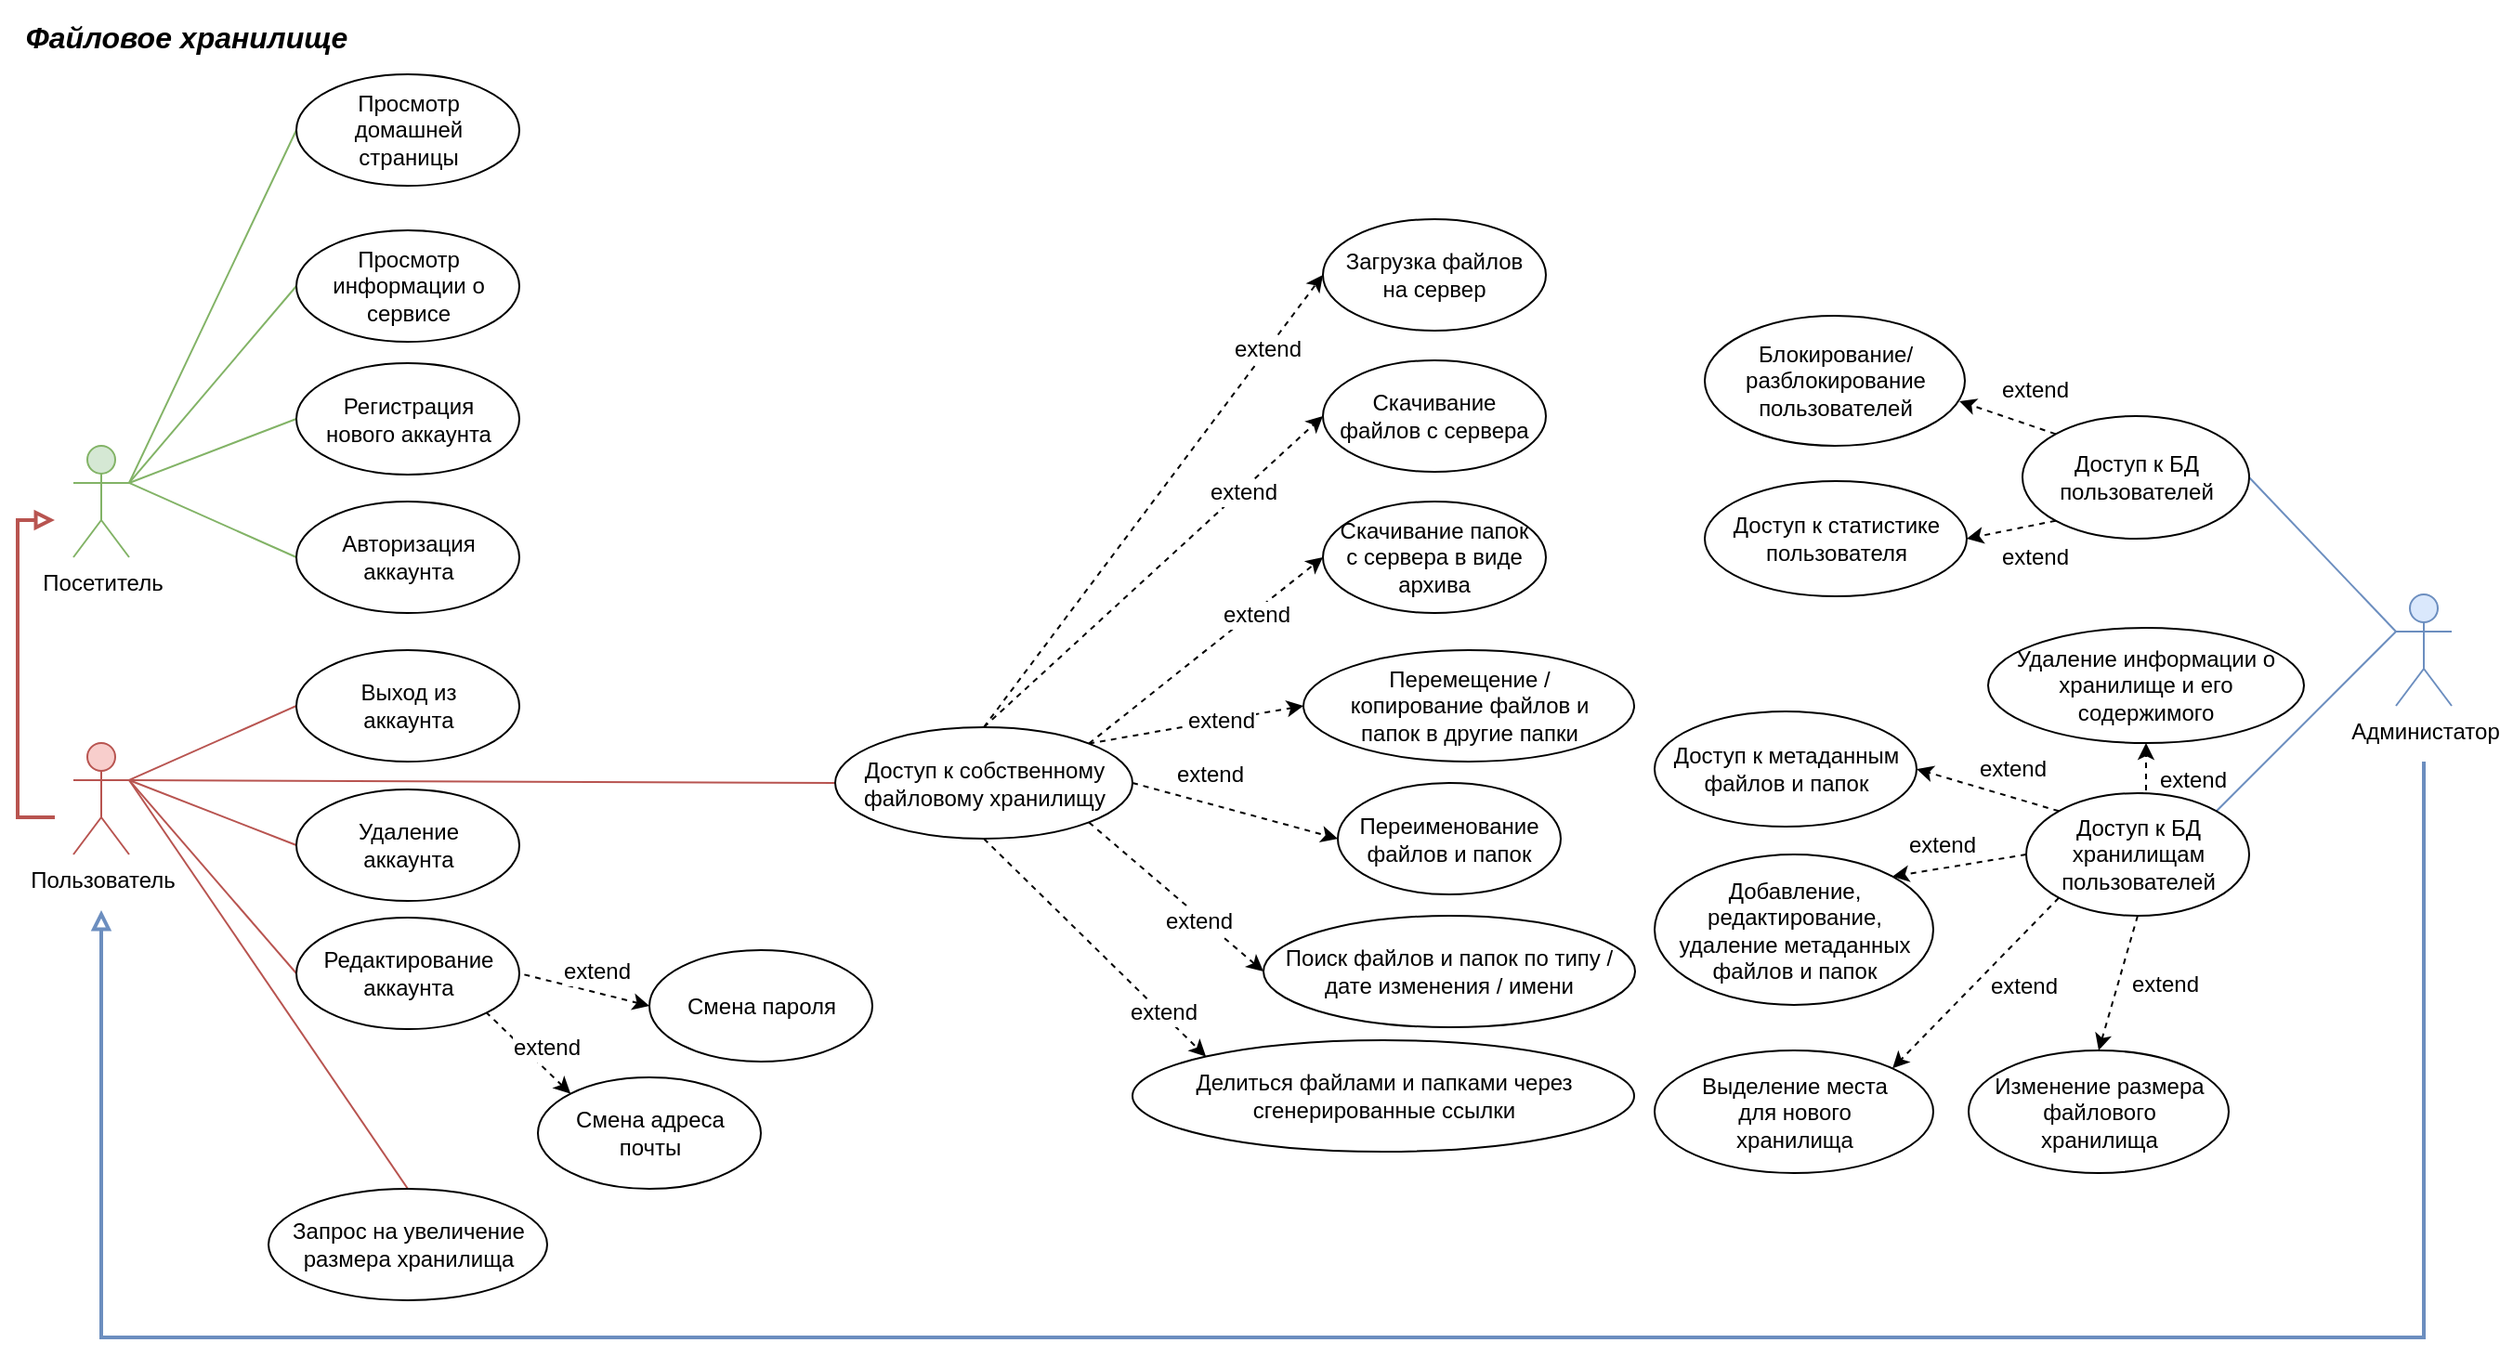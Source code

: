 <mxfile version="12.3.2" type="device" pages="1"><diagram id="4xlYTchqRRLOs6JMnkiu" name="Page-1"><mxGraphModel dx="1314" dy="677" grid="1" gridSize="10" guides="1" tooltips="1" connect="1" arrows="1" fold="1" page="1" pageScale="1" pageWidth="1654" pageHeight="1169" math="0" shadow="0"><root><mxCell id="0"/><mxCell id="1" parent="0"/><mxCell id="wbHSO7lvTfZi_Hrr11_1-153" style="edgeStyle=none;rounded=0;orthogonalLoop=1;jettySize=auto;html=1;exitX=1;exitY=0.333;exitDx=0;exitDy=0;exitPerimeter=0;entryX=0;entryY=0.5;entryDx=0;entryDy=0;startArrow=none;startFill=0;endArrow=none;endFill=0;strokeWidth=1;fontSize=12;fontColor=#000000;fillColor=#d5e8d4;strokeColor=#82b366;" parent="1" source="wbHSO7lvTfZi_Hrr11_1-25" target="wbHSO7lvTfZi_Hrr11_1-129" edge="1"><mxGeometry relative="1" as="geometry"/></mxCell><mxCell id="wbHSO7lvTfZi_Hrr11_1-154" style="edgeStyle=none;rounded=0;orthogonalLoop=1;jettySize=auto;html=1;exitX=1;exitY=0.333;exitDx=0;exitDy=0;exitPerimeter=0;entryX=0;entryY=0.5;entryDx=0;entryDy=0;startArrow=none;startFill=0;endArrow=none;endFill=0;strokeWidth=1;fontSize=12;fontColor=#000000;fillColor=#d5e8d4;strokeColor=#82b366;" parent="1" source="wbHSO7lvTfZi_Hrr11_1-25" target="wbHSO7lvTfZi_Hrr11_1-92" edge="1"><mxGeometry relative="1" as="geometry"/></mxCell><mxCell id="wbHSO7lvTfZi_Hrr11_1-155" style="edgeStyle=none;rounded=0;orthogonalLoop=1;jettySize=auto;html=1;exitX=1;exitY=0.333;exitDx=0;exitDy=0;exitPerimeter=0;entryX=0;entryY=0.5;entryDx=0;entryDy=0;startArrow=none;startFill=0;endArrow=none;endFill=0;strokeWidth=1;fontSize=12;fontColor=#000000;fillColor=#d5e8d4;strokeColor=#82b366;" parent="1" source="wbHSO7lvTfZi_Hrr11_1-25" target="wbHSO7lvTfZi_Hrr11_1-101" edge="1"><mxGeometry relative="1" as="geometry"/></mxCell><mxCell id="wbHSO7lvTfZi_Hrr11_1-156" style="edgeStyle=none;rounded=0;orthogonalLoop=1;jettySize=auto;html=1;exitX=1;exitY=0.333;exitDx=0;exitDy=0;exitPerimeter=0;entryX=0;entryY=0.5;entryDx=0;entryDy=0;startArrow=none;startFill=0;endArrow=none;endFill=0;strokeWidth=1;fontSize=12;fontColor=#000000;fillColor=#d5e8d4;strokeColor=#82b366;" parent="1" source="wbHSO7lvTfZi_Hrr11_1-25" target="wbHSO7lvTfZi_Hrr11_1-102" edge="1"><mxGeometry relative="1" as="geometry"/></mxCell><mxCell id="wbHSO7lvTfZi_Hrr11_1-25" value="Посетитель" style="shape=umlActor;verticalLabelPosition=bottom;labelBackgroundColor=#ffffff;verticalAlign=top;html=1;outlineConnect=0;fontSize=12;align=center;strokeColor=#82b366;fillColor=#d5e8d4;" parent="1" vertex="1"><mxGeometry x="239.5" y="360" width="30" height="60" as="geometry"/></mxCell><mxCell id="wbHSO7lvTfZi_Hrr11_1-91" style="edgeStyle=orthogonalEdgeStyle;rounded=0;orthogonalLoop=1;jettySize=auto;html=1;endArrow=block;endFill=0;fontSize=12;fontColor=#CC0000;fillColor=#f8cecc;strokeColor=#b85450;strokeWidth=2;" parent="1" edge="1"><mxGeometry relative="1" as="geometry"><mxPoint x="229.5" y="560" as="sourcePoint"/><mxPoint x="229.5" y="400" as="targetPoint"/><Array as="points"><mxPoint x="209.5" y="560"/><mxPoint x="209.5" y="400"/></Array></mxGeometry></mxCell><mxCell id="wbHSO7lvTfZi_Hrr11_1-144" style="edgeStyle=none;rounded=0;orthogonalLoop=1;jettySize=auto;html=1;exitX=1;exitY=0.333;exitDx=0;exitDy=0;exitPerimeter=0;entryX=0;entryY=0.5;entryDx=0;entryDy=0;endArrow=none;endFill=0;strokeWidth=1;fontSize=12;fontColor=#000000;fillColor=#f8cecc;strokeColor=#b85450;" parent="1" source="wbHSO7lvTfZi_Hrr11_1-27" target="wbHSO7lvTfZi_Hrr11_1-127" edge="1"><mxGeometry relative="1" as="geometry"/></mxCell><mxCell id="wbHSO7lvTfZi_Hrr11_1-152" style="edgeStyle=none;rounded=0;orthogonalLoop=1;jettySize=auto;html=1;exitX=1;exitY=0.333;exitDx=0;exitDy=0;exitPerimeter=0;entryX=0;entryY=0.5;entryDx=0;entryDy=0;startArrow=none;startFill=0;endArrow=none;endFill=0;strokeWidth=1;fontSize=12;fontColor=#000000;fillColor=#f8cecc;strokeColor=#b85450;" parent="1" source="wbHSO7lvTfZi_Hrr11_1-27" target="wbHSO7lvTfZi_Hrr11_1-94" edge="1"><mxGeometry relative="1" as="geometry"/></mxCell><mxCell id="wbHSO7lvTfZi_Hrr11_1-180" style="edgeStyle=none;rounded=0;orthogonalLoop=1;jettySize=auto;html=1;exitX=1;exitY=0.333;exitDx=0;exitDy=0;exitPerimeter=0;entryX=0;entryY=0.5;entryDx=0;entryDy=0;startArrow=none;startFill=0;endArrow=none;endFill=0;strokeWidth=1;fontSize=12;fontColor=#000000;fillColor=#f8cecc;strokeColor=#b85450;" parent="1" source="wbHSO7lvTfZi_Hrr11_1-27" target="wbHSO7lvTfZi_Hrr11_1-98" edge="1"><mxGeometry relative="1" as="geometry"/></mxCell><mxCell id="wbHSO7lvTfZi_Hrr11_1-197" style="edgeStyle=none;rounded=0;orthogonalLoop=1;jettySize=auto;html=1;exitX=1;exitY=0.333;exitDx=0;exitDy=0;exitPerimeter=0;entryX=0.5;entryY=0;entryDx=0;entryDy=0;startArrow=none;startFill=0;endArrow=none;endFill=0;strokeWidth=1;fontSize=12;fontColor=#000000;fillColor=#f8cecc;strokeColor=#b85450;" parent="1" source="wbHSO7lvTfZi_Hrr11_1-27" target="wbHSO7lvTfZi_Hrr11_1-196" edge="1"><mxGeometry relative="1" as="geometry"/></mxCell><mxCell id="wbHSO7lvTfZi_Hrr11_1-249" style="edgeStyle=none;rounded=0;orthogonalLoop=1;jettySize=auto;html=1;exitX=1;exitY=0.333;exitDx=0;exitDy=0;exitPerimeter=0;entryX=0;entryY=0.5;entryDx=0;entryDy=0;startArrow=none;startFill=0;endArrow=none;endFill=0;strokeWidth=1;fontSize=12;fontColor=#000000;fillColor=#f8cecc;strokeColor=#b85450;" parent="1" source="wbHSO7lvTfZi_Hrr11_1-27" target="wbHSO7lvTfZi_Hrr11_1-125" edge="1"><mxGeometry relative="1" as="geometry"/></mxCell><mxCell id="wbHSO7lvTfZi_Hrr11_1-27" value="Пользователь" style="shape=umlActor;verticalLabelPosition=bottom;labelBackgroundColor=#ffffff;verticalAlign=top;html=1;outlineConnect=0;fontSize=12;align=center;strokeColor=#b85450;fillColor=#f8cecc;" parent="1" vertex="1"><mxGeometry x="239.5" y="520" width="30" height="60" as="geometry"/></mxCell><mxCell id="wbHSO7lvTfZi_Hrr11_1-225" style="edgeStyle=orthogonalEdgeStyle;rounded=0;orthogonalLoop=1;jettySize=auto;html=1;startArrow=none;startFill=0;endArrow=block;endFill=0;strokeWidth=2;fontSize=12;fontColor=#000000;fillColor=#dae8fc;strokeColor=#6c8ebf;" parent="1" edge="1"><mxGeometry relative="1" as="geometry"><mxPoint x="1504.5" y="530" as="sourcePoint"/><mxPoint x="254.5" y="610" as="targetPoint"/><Array as="points"><mxPoint x="1505" y="840"/><mxPoint x="255" y="840"/></Array></mxGeometry></mxCell><mxCell id="wbHSO7lvTfZi_Hrr11_1-226" style="rounded=0;orthogonalLoop=1;jettySize=auto;html=1;exitX=0;exitY=0.333;exitDx=0;exitDy=0;exitPerimeter=0;entryX=1;entryY=0.5;entryDx=0;entryDy=0;startArrow=none;startFill=0;endArrow=none;endFill=0;strokeWidth=1;fontSize=12;fontColor=#000000;fillColor=#dae8fc;strokeColor=#6c8ebf;" parent="1" source="wbHSO7lvTfZi_Hrr11_1-33" target="wbHSO7lvTfZi_Hrr11_1-202" edge="1"><mxGeometry relative="1" as="geometry"/></mxCell><mxCell id="wbHSO7lvTfZi_Hrr11_1-227" style="edgeStyle=none;rounded=0;orthogonalLoop=1;jettySize=auto;html=1;exitX=0;exitY=0.333;exitDx=0;exitDy=0;exitPerimeter=0;entryX=1;entryY=0;entryDx=0;entryDy=0;startArrow=none;startFill=0;endArrow=none;endFill=0;strokeWidth=1;fontSize=12;fontColor=#000000;fillColor=#dae8fc;strokeColor=#6c8ebf;" parent="1" source="wbHSO7lvTfZi_Hrr11_1-33" target="wbHSO7lvTfZi_Hrr11_1-214" edge="1"><mxGeometry relative="1" as="geometry"/></mxCell><mxCell id="wbHSO7lvTfZi_Hrr11_1-33" value="Администатор" style="shape=umlActor;verticalLabelPosition=bottom;labelBackgroundColor=#ffffff;verticalAlign=top;html=1;outlineConnect=0;fontSize=12;align=center;strokeColor=#6c8ebf;fillColor=#dae8fc;" parent="1" vertex="1"><mxGeometry x="1489.5" y="440" width="30" height="60" as="geometry"/></mxCell><mxCell id="wbHSO7lvTfZi_Hrr11_1-92" value="Регистрация нового аккаунта" style="ellipse;align=center;verticalAlign=middle;fontSize=12;whiteSpace=wrap;html=1;fontColor=#000000;spacingLeft=8;spacingRight=8;" parent="1" vertex="1"><mxGeometry x="359.5" y="315.5" width="120" height="60" as="geometry"/></mxCell><mxCell id="wbHSO7lvTfZi_Hrr11_1-94" value="Редактирование аккаунта" style="ellipse;align=center;verticalAlign=middle;fontSize=12;whiteSpace=wrap;html=1;fontColor=#000000;spacingLeft=8;spacingRight=8;" parent="1" vertex="1"><mxGeometry x="359.5" y="614" width="120" height="60" as="geometry"/></mxCell><mxCell id="wbHSO7lvTfZi_Hrr11_1-173" style="edgeStyle=none;rounded=0;orthogonalLoop=1;jettySize=auto;html=1;exitX=0;exitY=0;exitDx=0;exitDy=0;entryX=1;entryY=1;entryDx=0;entryDy=0;dashed=1;startArrow=classic;startFill=1;endArrow=none;endFill=0;strokeWidth=1;fontSize=12;fontColor=#000000;" parent="1" source="wbHSO7lvTfZi_Hrr11_1-95" target="wbHSO7lvTfZi_Hrr11_1-94" edge="1"><mxGeometry relative="1" as="geometry"/></mxCell><mxCell id="wbHSO7lvTfZi_Hrr11_1-177" value="extend" style="text;html=1;align=center;verticalAlign=middle;resizable=0;points=[];;labelBackgroundColor=#ffffff;fontSize=12;fontColor=#000000;" parent="wbHSO7lvTfZi_Hrr11_1-173" vertex="1" connectable="0"><mxGeometry x="-0.529" relative="1" as="geometry"><mxPoint x="-2.5" y="-14.5" as="offset"/></mxGeometry></mxCell><mxCell id="wbHSO7lvTfZi_Hrr11_1-95" value="Смена адреса почты" style="ellipse;align=center;verticalAlign=middle;fontSize=12;whiteSpace=wrap;html=1;fontColor=#000000;spacingLeft=8;spacingRight=8;" parent="1" vertex="1"><mxGeometry x="489.5" y="700" width="120" height="60" as="geometry"/></mxCell><mxCell id="wbHSO7lvTfZi_Hrr11_1-171" style="edgeStyle=none;rounded=0;orthogonalLoop=1;jettySize=auto;html=1;exitX=0;exitY=0.5;exitDx=0;exitDy=0;entryX=1;entryY=0.5;entryDx=0;entryDy=0;dashed=1;startArrow=classic;startFill=1;endArrow=none;endFill=0;strokeWidth=1;fontSize=12;fontColor=#000000;" parent="1" source="wbHSO7lvTfZi_Hrr11_1-96" target="wbHSO7lvTfZi_Hrr11_1-94" edge="1"><mxGeometry relative="1" as="geometry"/></mxCell><mxCell id="wbHSO7lvTfZi_Hrr11_1-176" value="extend" style="text;html=1;align=center;verticalAlign=middle;resizable=0;points=[];;labelBackgroundColor=#ffffff;fontSize=12;fontColor=#000000;" parent="wbHSO7lvTfZi_Hrr11_1-171" vertex="1" connectable="0"><mxGeometry x="-0.496" y="-2" relative="1" as="geometry"><mxPoint x="-12" y="-12" as="offset"/></mxGeometry></mxCell><mxCell id="wbHSO7lvTfZi_Hrr11_1-96" value="Смена пароля" style="ellipse;align=center;verticalAlign=middle;fontSize=12;whiteSpace=wrap;html=1;fontColor=#000000;spacingLeft=8;spacingRight=8;" parent="1" vertex="1"><mxGeometry x="549.5" y="631.5" width="120" height="60" as="geometry"/></mxCell><mxCell id="wbHSO7lvTfZi_Hrr11_1-98" value="Удаление аккаунта" style="ellipse;align=center;verticalAlign=middle;fontSize=12;whiteSpace=wrap;html=1;fontColor=#000000;spacingLeft=8;spacingRight=8;" parent="1" vertex="1"><mxGeometry x="359.5" y="545" width="120" height="60" as="geometry"/></mxCell><mxCell id="wbHSO7lvTfZi_Hrr11_1-99" value="Изменение размера файлового хранилища" style="ellipse;align=center;verticalAlign=middle;fontSize=12;whiteSpace=wrap;html=1;fontColor=#000000;spacingLeft=12;spacingRight=12;" parent="1" vertex="1"><mxGeometry x="1259.5" y="685.5" width="140" height="66" as="geometry"/></mxCell><mxCell id="wbHSO7lvTfZi_Hrr11_1-100" value="Выделение места для нового хранилища" style="ellipse;align=center;verticalAlign=middle;fontSize=12;whiteSpace=wrap;html=1;fontColor=#000000;spacingLeft=16;spacingRight=16;" parent="1" vertex="1"><mxGeometry x="1090.5" y="685.5" width="150" height="66" as="geometry"/></mxCell><mxCell id="wbHSO7lvTfZi_Hrr11_1-101" value="Просмотр информации о сервисе" style="ellipse;align=center;verticalAlign=middle;fontSize=12;whiteSpace=wrap;html=1;fontColor=#000000;spacingLeft=8;spacingRight=8;" parent="1" vertex="1"><mxGeometry x="359.5" y="244" width="120" height="60" as="geometry"/></mxCell><mxCell id="wbHSO7lvTfZi_Hrr11_1-102" value="Просмотр домашней страницы" style="ellipse;align=center;verticalAlign=middle;fontSize=12;whiteSpace=wrap;html=1;fontColor=#000000;spacingLeft=8;spacingRight=8;" parent="1" vertex="1"><mxGeometry x="359.5" y="160" width="120" height="60" as="geometry"/></mxCell><mxCell id="wbHSO7lvTfZi_Hrr11_1-104" value="Делиться файлами и папками через сгенерированные ссылки" style="ellipse;align=center;verticalAlign=middle;fontSize=12;whiteSpace=wrap;html=1;fontColor=#000000;spacingLeft=8;spacingRight=8;" parent="1" vertex="1"><mxGeometry x="809.5" y="680" width="270" height="60" as="geometry"/></mxCell><mxCell id="wbHSO7lvTfZi_Hrr11_1-108" value="Переименование файлов и папок" style="ellipse;align=center;verticalAlign=middle;fontSize=12;whiteSpace=wrap;html=1;fontColor=#000000;spacingLeft=8;spacingRight=8;" parent="1" vertex="1"><mxGeometry x="920" y="541.5" width="120" height="60" as="geometry"/></mxCell><mxCell id="wbHSO7lvTfZi_Hrr11_1-110" value="Перемещение / копирование файлов и папок в другие папки" style="ellipse;align=center;verticalAlign=middle;fontSize=12;whiteSpace=wrap;html=1;fontColor=#000000;spacingLeft=8;spacingRight=8;" parent="1" vertex="1"><mxGeometry x="901.5" y="470" width="178" height="60" as="geometry"/></mxCell><mxCell id="wbHSO7lvTfZi_Hrr11_1-114" value="Скачивание файлов с сервера" style="ellipse;align=center;verticalAlign=middle;fontSize=12;whiteSpace=wrap;html=1;fontColor=#000000;spacingLeft=8;spacingRight=8;" parent="1" vertex="1"><mxGeometry x="912" y="314" width="120" height="60" as="geometry"/></mxCell><mxCell id="wbHSO7lvTfZi_Hrr11_1-116" value="Скачивание папок с сервера в виде архива" style="ellipse;align=center;verticalAlign=middle;fontSize=12;whiteSpace=wrap;html=1;fontColor=#000000;spacingLeft=8;spacingRight=8;" parent="1" vertex="1"><mxGeometry x="912" y="390" width="120" height="60" as="geometry"/></mxCell><mxCell id="wbHSO7lvTfZi_Hrr11_1-118" value="Загрузка файлов на сервер" style="ellipse;align=center;verticalAlign=middle;fontSize=12;whiteSpace=wrap;html=1;fontColor=#000000;spacingLeft=8;spacingRight=8;" parent="1" vertex="1"><mxGeometry x="912" y="238" width="120" height="60" as="geometry"/></mxCell><mxCell id="wbHSO7lvTfZi_Hrr11_1-120" value="Поиск файлов и папок по типу / дате изменения / имени" style="ellipse;align=center;verticalAlign=middle;fontSize=12;whiteSpace=wrap;html=1;fontColor=#000000;spacingLeft=8;spacingRight=8;" parent="1" vertex="1"><mxGeometry x="880" y="613" width="200" height="60" as="geometry"/></mxCell><mxCell id="wbHSO7lvTfZi_Hrr11_1-157" style="edgeStyle=none;rounded=0;orthogonalLoop=1;jettySize=auto;html=1;exitX=1;exitY=0.5;exitDx=0;exitDy=0;entryX=0;entryY=0.5;entryDx=0;entryDy=0;startArrow=none;startFill=0;endArrow=classic;endFill=1;strokeWidth=1;fontSize=12;fontColor=#000000;dashed=1;" parent="1" source="wbHSO7lvTfZi_Hrr11_1-125" target="wbHSO7lvTfZi_Hrr11_1-108" edge="1"><mxGeometry relative="1" as="geometry"/></mxCell><mxCell id="wbHSO7lvTfZi_Hrr11_1-170" value="extend" style="text;html=1;align=center;verticalAlign=middle;resizable=0;points=[];;labelBackgroundColor=#ffffff;fontSize=12;fontColor=#000000;" parent="wbHSO7lvTfZi_Hrr11_1-157" vertex="1" connectable="0"><mxGeometry x="-0.532" y="-3" relative="1" as="geometry"><mxPoint x="16" y="-15" as="offset"/></mxGeometry></mxCell><mxCell id="wbHSO7lvTfZi_Hrr11_1-160" style="edgeStyle=none;rounded=0;orthogonalLoop=1;jettySize=auto;html=1;exitX=0.5;exitY=0;exitDx=0;exitDy=0;entryX=0;entryY=0.5;entryDx=0;entryDy=0;dashed=1;startArrow=none;startFill=0;endArrow=classic;endFill=1;strokeWidth=1;fontSize=12;fontColor=#000000;" parent="1" source="wbHSO7lvTfZi_Hrr11_1-125" target="wbHSO7lvTfZi_Hrr11_1-118" edge="1"><mxGeometry relative="1" as="geometry"/></mxCell><mxCell id="wbHSO7lvTfZi_Hrr11_1-186" value="extend" style="text;html=1;align=center;verticalAlign=middle;resizable=0;points=[];;labelBackgroundColor=#ffffff;fontSize=12;fontColor=#000000;" parent="wbHSO7lvTfZi_Hrr11_1-160" vertex="1" connectable="0"><mxGeometry x="0.673" y="1" relative="1" as="geometry"><mxPoint as="offset"/></mxGeometry></mxCell><mxCell id="wbHSO7lvTfZi_Hrr11_1-161" style="edgeStyle=none;rounded=0;orthogonalLoop=1;jettySize=auto;html=1;exitX=0.5;exitY=1;exitDx=0;exitDy=0;entryX=0;entryY=0;entryDx=0;entryDy=0;dashed=1;startArrow=none;startFill=0;endArrow=classic;endFill=1;strokeWidth=1;fontSize=12;fontColor=#000000;" parent="1" source="wbHSO7lvTfZi_Hrr11_1-125" target="wbHSO7lvTfZi_Hrr11_1-104" edge="1"><mxGeometry relative="1" as="geometry"/></mxCell><mxCell id="wbHSO7lvTfZi_Hrr11_1-190" value="extend" style="text;html=1;align=center;verticalAlign=middle;resizable=0;points=[];;labelBackgroundColor=#ffffff;fontSize=12;fontColor=#000000;" parent="wbHSO7lvTfZi_Hrr11_1-161" vertex="1" connectable="0"><mxGeometry x="0.608" y="1" relative="1" as="geometry"><mxPoint as="offset"/></mxGeometry></mxCell><mxCell id="wbHSO7lvTfZi_Hrr11_1-162" style="edgeStyle=none;rounded=0;orthogonalLoop=1;jettySize=auto;html=1;exitX=1;exitY=1;exitDx=0;exitDy=0;entryX=0;entryY=0.5;entryDx=0;entryDy=0;dashed=1;startArrow=none;startFill=0;endArrow=classic;endFill=1;strokeWidth=1;fontSize=12;fontColor=#000000;" parent="1" source="wbHSO7lvTfZi_Hrr11_1-125" target="wbHSO7lvTfZi_Hrr11_1-120" edge="1"><mxGeometry relative="1" as="geometry"/></mxCell><mxCell id="wbHSO7lvTfZi_Hrr11_1-187" value="extend" style="text;html=1;align=center;verticalAlign=middle;resizable=0;points=[];;labelBackgroundColor=#ffffff;fontSize=12;fontColor=#000000;" parent="wbHSO7lvTfZi_Hrr11_1-162" vertex="1" connectable="0"><mxGeometry x="0.277" y="-2" relative="1" as="geometry"><mxPoint as="offset"/></mxGeometry></mxCell><mxCell id="wbHSO7lvTfZi_Hrr11_1-163" style="edgeStyle=none;rounded=0;orthogonalLoop=1;jettySize=auto;html=1;exitX=1;exitY=0;exitDx=0;exitDy=0;entryX=0;entryY=0.5;entryDx=0;entryDy=0;dashed=1;startArrow=none;startFill=0;endArrow=classic;endFill=1;strokeWidth=1;fontSize=12;fontColor=#000000;" parent="1" source="wbHSO7lvTfZi_Hrr11_1-125" target="wbHSO7lvTfZi_Hrr11_1-110" edge="1"><mxGeometry relative="1" as="geometry"/></mxCell><mxCell id="wbHSO7lvTfZi_Hrr11_1-183" value="extend" style="text;html=1;align=center;verticalAlign=middle;resizable=0;points=[];;labelBackgroundColor=#ffffff;fontSize=12;fontColor=#000000;" parent="wbHSO7lvTfZi_Hrr11_1-163" vertex="1" connectable="0"><mxGeometry x="0.217" relative="1" as="geometry"><mxPoint as="offset"/></mxGeometry></mxCell><mxCell id="wbHSO7lvTfZi_Hrr11_1-165" style="edgeStyle=none;rounded=0;orthogonalLoop=1;jettySize=auto;html=1;exitX=0.5;exitY=0;exitDx=0;exitDy=0;entryX=0;entryY=0.5;entryDx=0;entryDy=0;dashed=1;startArrow=none;startFill=0;endArrow=classic;endFill=1;strokeWidth=1;fontSize=12;fontColor=#000000;" parent="1" source="wbHSO7lvTfZi_Hrr11_1-125" target="wbHSO7lvTfZi_Hrr11_1-114" edge="1"><mxGeometry relative="1" as="geometry"/></mxCell><mxCell id="wbHSO7lvTfZi_Hrr11_1-185" value="extend" style="text;html=1;align=center;verticalAlign=middle;resizable=0;points=[];;labelBackgroundColor=#ffffff;fontSize=12;fontColor=#000000;" parent="wbHSO7lvTfZi_Hrr11_1-165" vertex="1" connectable="0"><mxGeometry x="0.53" relative="1" as="geometry"><mxPoint y="1" as="offset"/></mxGeometry></mxCell><mxCell id="wbHSO7lvTfZi_Hrr11_1-169" style="edgeStyle=none;rounded=0;orthogonalLoop=1;jettySize=auto;html=1;exitX=1;exitY=0;exitDx=0;exitDy=0;entryX=0;entryY=0.5;entryDx=0;entryDy=0;dashed=1;startArrow=none;startFill=0;endArrow=classic;endFill=1;strokeWidth=1;fontSize=12;fontColor=#000000;" parent="1" source="wbHSO7lvTfZi_Hrr11_1-125" target="wbHSO7lvTfZi_Hrr11_1-116" edge="1"><mxGeometry relative="1" as="geometry"/></mxCell><mxCell id="wbHSO7lvTfZi_Hrr11_1-184" value="extend" style="text;html=1;align=center;verticalAlign=middle;resizable=0;points=[];;labelBackgroundColor=#ffffff;fontSize=12;fontColor=#000000;" parent="wbHSO7lvTfZi_Hrr11_1-169" vertex="1" connectable="0"><mxGeometry x="0.408" y="-1" relative="1" as="geometry"><mxPoint as="offset"/></mxGeometry></mxCell><mxCell id="wbHSO7lvTfZi_Hrr11_1-125" value="Доступ к собственному файловому хранилищу" style="ellipse;align=center;verticalAlign=middle;fontSize=12;whiteSpace=wrap;html=1;fontColor=#000000;spacingLeft=12;spacingRight=12;" parent="1" vertex="1"><mxGeometry x="649.5" y="511.5" width="160" height="60" as="geometry"/></mxCell><mxCell id="wbHSO7lvTfZi_Hrr11_1-127" value="Выход из аккаунта" style="ellipse;align=center;verticalAlign=middle;fontSize=12;whiteSpace=wrap;html=1;fontColor=#000000;spacingLeft=8;spacingRight=8;" parent="1" vertex="1"><mxGeometry x="359.5" y="470" width="120" height="60" as="geometry"/></mxCell><mxCell id="wbHSO7lvTfZi_Hrr11_1-129" value="Авторизация аккаунта" style="ellipse;align=center;verticalAlign=middle;fontSize=12;whiteSpace=wrap;html=1;fontColor=#000000;spacingLeft=8;spacingRight=8;" parent="1" vertex="1"><mxGeometry x="359.5" y="390" width="120" height="60" as="geometry"/></mxCell><mxCell id="wbHSO7lvTfZi_Hrr11_1-159" style="edgeStyle=none;rounded=0;orthogonalLoop=1;jettySize=auto;html=1;exitX=0.5;exitY=0;exitDx=0;exitDy=0;startArrow=none;startFill=0;endArrow=none;endFill=0;strokeWidth=1;fontSize=12;fontColor=#000000;" parent="1" edge="1"><mxGeometry relative="1" as="geometry"><mxPoint x="649.5" y="738.5" as="sourcePoint"/><mxPoint x="649.5" y="738.5" as="targetPoint"/></mxGeometry></mxCell><mxCell id="wbHSO7lvTfZi_Hrr11_1-196" value="Запрос на увеличение размера хранилища" style="ellipse;align=center;verticalAlign=middle;fontSize=12;whiteSpace=wrap;html=1;fontColor=#000000;spacingLeft=8;spacingRight=8;" parent="1" vertex="1"><mxGeometry x="344.5" y="760" width="150" height="60" as="geometry"/></mxCell><mxCell id="wbHSO7lvTfZi_Hrr11_1-245" style="edgeStyle=none;rounded=0;orthogonalLoop=1;jettySize=auto;html=1;exitX=0;exitY=1;exitDx=0;exitDy=0;entryX=1;entryY=0.5;entryDx=0;entryDy=0;dashed=1;startArrow=none;startFill=0;endArrow=classic;endFill=1;strokeWidth=1;fontSize=12;fontColor=#000000;" parent="1" source="wbHSO7lvTfZi_Hrr11_1-202" target="wbHSO7lvTfZi_Hrr11_1-236" edge="1"><mxGeometry relative="1" as="geometry"/></mxCell><mxCell id="wbHSO7lvTfZi_Hrr11_1-248" style="edgeStyle=none;rounded=0;orthogonalLoop=1;jettySize=auto;html=1;exitX=0;exitY=0;exitDx=0;exitDy=0;entryX=0.979;entryY=0.657;entryDx=0;entryDy=0;entryPerimeter=0;dashed=1;startArrow=none;startFill=0;endArrow=classic;endFill=1;strokeWidth=1;fontSize=12;fontColor=#000000;" parent="1" source="wbHSO7lvTfZi_Hrr11_1-202" target="wbHSO7lvTfZi_Hrr11_1-203" edge="1"><mxGeometry relative="1" as="geometry"/></mxCell><mxCell id="wbHSO7lvTfZi_Hrr11_1-202" value="Доступ к БД пользователей" style="ellipse;whiteSpace=wrap;html=1;" parent="1" vertex="1"><mxGeometry x="1288.5" y="344" width="122" height="66" as="geometry"/></mxCell><mxCell id="wbHSO7lvTfZi_Hrr11_1-203" value="Блокирование/разблокирование пользователей" style="ellipse;whiteSpace=wrap;html=1;" parent="1" vertex="1"><mxGeometry x="1117.5" y="290" width="140" height="70" as="geometry"/></mxCell><mxCell id="wbHSO7lvTfZi_Hrr11_1-250" style="edgeStyle=none;rounded=0;orthogonalLoop=1;jettySize=auto;html=1;exitX=0;exitY=0;exitDx=0;exitDy=0;entryX=1;entryY=0.5;entryDx=0;entryDy=0;startArrow=none;startFill=0;endArrow=classic;endFill=1;strokeWidth=1;fontSize=12;fontColor=#000000;dashed=1;" parent="1" source="wbHSO7lvTfZi_Hrr11_1-214" target="wbHSO7lvTfZi_Hrr11_1-219" edge="1"><mxGeometry relative="1" as="geometry"/></mxCell><mxCell id="wbHSO7lvTfZi_Hrr11_1-251" style="edgeStyle=none;rounded=0;orthogonalLoop=1;jettySize=auto;html=1;exitX=0;exitY=0.5;exitDx=0;exitDy=0;entryX=1;entryY=0;entryDx=0;entryDy=0;startArrow=none;startFill=0;endArrow=classic;endFill=1;strokeWidth=1;fontSize=12;fontColor=#000000;dashed=1;" parent="1" source="wbHSO7lvTfZi_Hrr11_1-214" target="wbHSO7lvTfZi_Hrr11_1-218" edge="1"><mxGeometry relative="1" as="geometry"/></mxCell><mxCell id="wbHSO7lvTfZi_Hrr11_1-252" style="edgeStyle=none;rounded=0;orthogonalLoop=1;jettySize=auto;html=1;exitX=0;exitY=1;exitDx=0;exitDy=0;entryX=1;entryY=0;entryDx=0;entryDy=0;startArrow=none;startFill=0;endArrow=classic;endFill=1;strokeWidth=1;fontSize=12;fontColor=#000000;dashed=1;" parent="1" source="wbHSO7lvTfZi_Hrr11_1-214" target="wbHSO7lvTfZi_Hrr11_1-100" edge="1"><mxGeometry relative="1" as="geometry"/></mxCell><mxCell id="wbHSO7lvTfZi_Hrr11_1-253" style="edgeStyle=none;rounded=0;orthogonalLoop=1;jettySize=auto;html=1;exitX=0.5;exitY=1;exitDx=0;exitDy=0;entryX=0.5;entryY=0;entryDx=0;entryDy=0;startArrow=none;startFill=0;endArrow=classic;endFill=1;strokeWidth=1;fontSize=12;fontColor=#000000;dashed=1;" parent="1" source="wbHSO7lvTfZi_Hrr11_1-214" target="wbHSO7lvTfZi_Hrr11_1-99" edge="1"><mxGeometry relative="1" as="geometry"/></mxCell><mxCell id="wbHSO7lvTfZi_Hrr11_1-269" style="edgeStyle=orthogonalEdgeStyle;rounded=0;orthogonalLoop=1;jettySize=auto;html=1;exitX=0.5;exitY=0;exitDx=0;exitDy=0;entryX=0.5;entryY=1;entryDx=0;entryDy=0;dashed=1;startArrow=none;startFill=0;endArrow=classic;endFill=1;strokeWidth=1;fontSize=12;fontColor=#000000;" parent="1" source="wbHSO7lvTfZi_Hrr11_1-214" target="wbHSO7lvTfZi_Hrr11_1-267" edge="1"><mxGeometry relative="1" as="geometry"/></mxCell><mxCell id="wbHSO7lvTfZi_Hrr11_1-270" value="extend" style="text;html=1;align=center;verticalAlign=middle;resizable=0;points=[];;labelBackgroundColor=#ffffff;fontSize=12;fontColor=#000000;" parent="wbHSO7lvTfZi_Hrr11_1-269" vertex="1" connectable="0"><mxGeometry x="-0.431" relative="1" as="geometry"><mxPoint x="25" y="-2.5" as="offset"/></mxGeometry></mxCell><mxCell id="wbHSO7lvTfZi_Hrr11_1-214" value="Доступ к БД хранилищам пользователей" style="ellipse;whiteSpace=wrap;html=1;" parent="1" vertex="1"><mxGeometry x="1290.5" y="547" width="120" height="66" as="geometry"/></mxCell><mxCell id="wbHSO7lvTfZi_Hrr11_1-218" value="Добавление, редактирование, удаление метаданных файлов и папок" style="ellipse;whiteSpace=wrap;html=1;" parent="1" vertex="1"><mxGeometry x="1090.5" y="580" width="150" height="81" as="geometry"/></mxCell><mxCell id="wbHSO7lvTfZi_Hrr11_1-219" value="Доступ к метаданным файлов и папок" style="ellipse;whiteSpace=wrap;html=1;" parent="1" vertex="1"><mxGeometry x="1090.5" y="503" width="141" height="62" as="geometry"/></mxCell><mxCell id="wbHSO7lvTfZi_Hrr11_1-236" value="Доступ к статистике пользователя" style="ellipse;whiteSpace=wrap;html=1;" parent="1" vertex="1"><mxGeometry x="1117.5" y="379" width="141" height="62" as="geometry"/></mxCell><mxCell id="wbHSO7lvTfZi_Hrr11_1-247" value="extend" style="text;html=1;align=center;verticalAlign=middle;resizable=0;points=[];;autosize=1;fontSize=12;fontColor=#000000;" parent="1" vertex="1"><mxGeometry x="1269.5" y="410" width="50" height="20" as="geometry"/></mxCell><mxCell id="wbHSO7lvTfZi_Hrr11_1-255" value="extend" style="text;html=1;align=center;verticalAlign=middle;resizable=0;points=[];;autosize=1;fontSize=12;fontColor=#000000;" parent="1" vertex="1"><mxGeometry x="1269.5" y="320" width="50" height="20" as="geometry"/></mxCell><mxCell id="wbHSO7lvTfZi_Hrr11_1-256" value="extend" style="text;html=1;align=center;verticalAlign=middle;resizable=0;points=[];;autosize=1;fontSize=12;fontColor=#000000;" parent="1" vertex="1"><mxGeometry x="1257.5" y="524" width="50" height="20" as="geometry"/></mxCell><mxCell id="wbHSO7lvTfZi_Hrr11_1-257" value="extend" style="text;html=1;align=center;verticalAlign=middle;resizable=0;points=[];;autosize=1;fontSize=12;fontColor=#000000;" parent="1" vertex="1"><mxGeometry x="1219.5" y="565" width="50" height="20" as="geometry"/></mxCell><mxCell id="wbHSO7lvTfZi_Hrr11_1-258" value="extend" style="text;html=1;align=center;verticalAlign=middle;resizable=0;points=[];;autosize=1;fontSize=12;fontColor=#000000;" parent="1" vertex="1"><mxGeometry x="1263.5" y="641" width="50" height="20" as="geometry"/></mxCell><mxCell id="wbHSO7lvTfZi_Hrr11_1-259" value="extend" style="text;html=1;align=center;verticalAlign=middle;resizable=0;points=[];;autosize=1;fontSize=12;fontColor=#000000;" parent="1" vertex="1"><mxGeometry x="1339.5" y="639.5" width="50" height="20" as="geometry"/></mxCell><mxCell id="wbHSO7lvTfZi_Hrr11_1-265" value="&lt;b&gt;&lt;font style=&quot;font-size: 16px&quot;&gt;Файловое хранилище&lt;/font&gt;&lt;/b&gt;" style="text;html=1;strokeColor=none;fillColor=none;align=center;verticalAlign=middle;whiteSpace=wrap;rounded=0;fontSize=12;fontColor=#000000;fontStyle=2" parent="1" vertex="1"><mxGeometry x="200" y="120" width="201" height="40" as="geometry"/></mxCell><mxCell id="wbHSO7lvTfZi_Hrr11_1-267" value="Удаление информации о хранилище и его содержимого" style="ellipse;whiteSpace=wrap;html=1;spacingLeft=8;spacingRight=8;" parent="1" vertex="1"><mxGeometry x="1270" y="458" width="170" height="62" as="geometry"/></mxCell></root></mxGraphModel></diagram></mxfile>